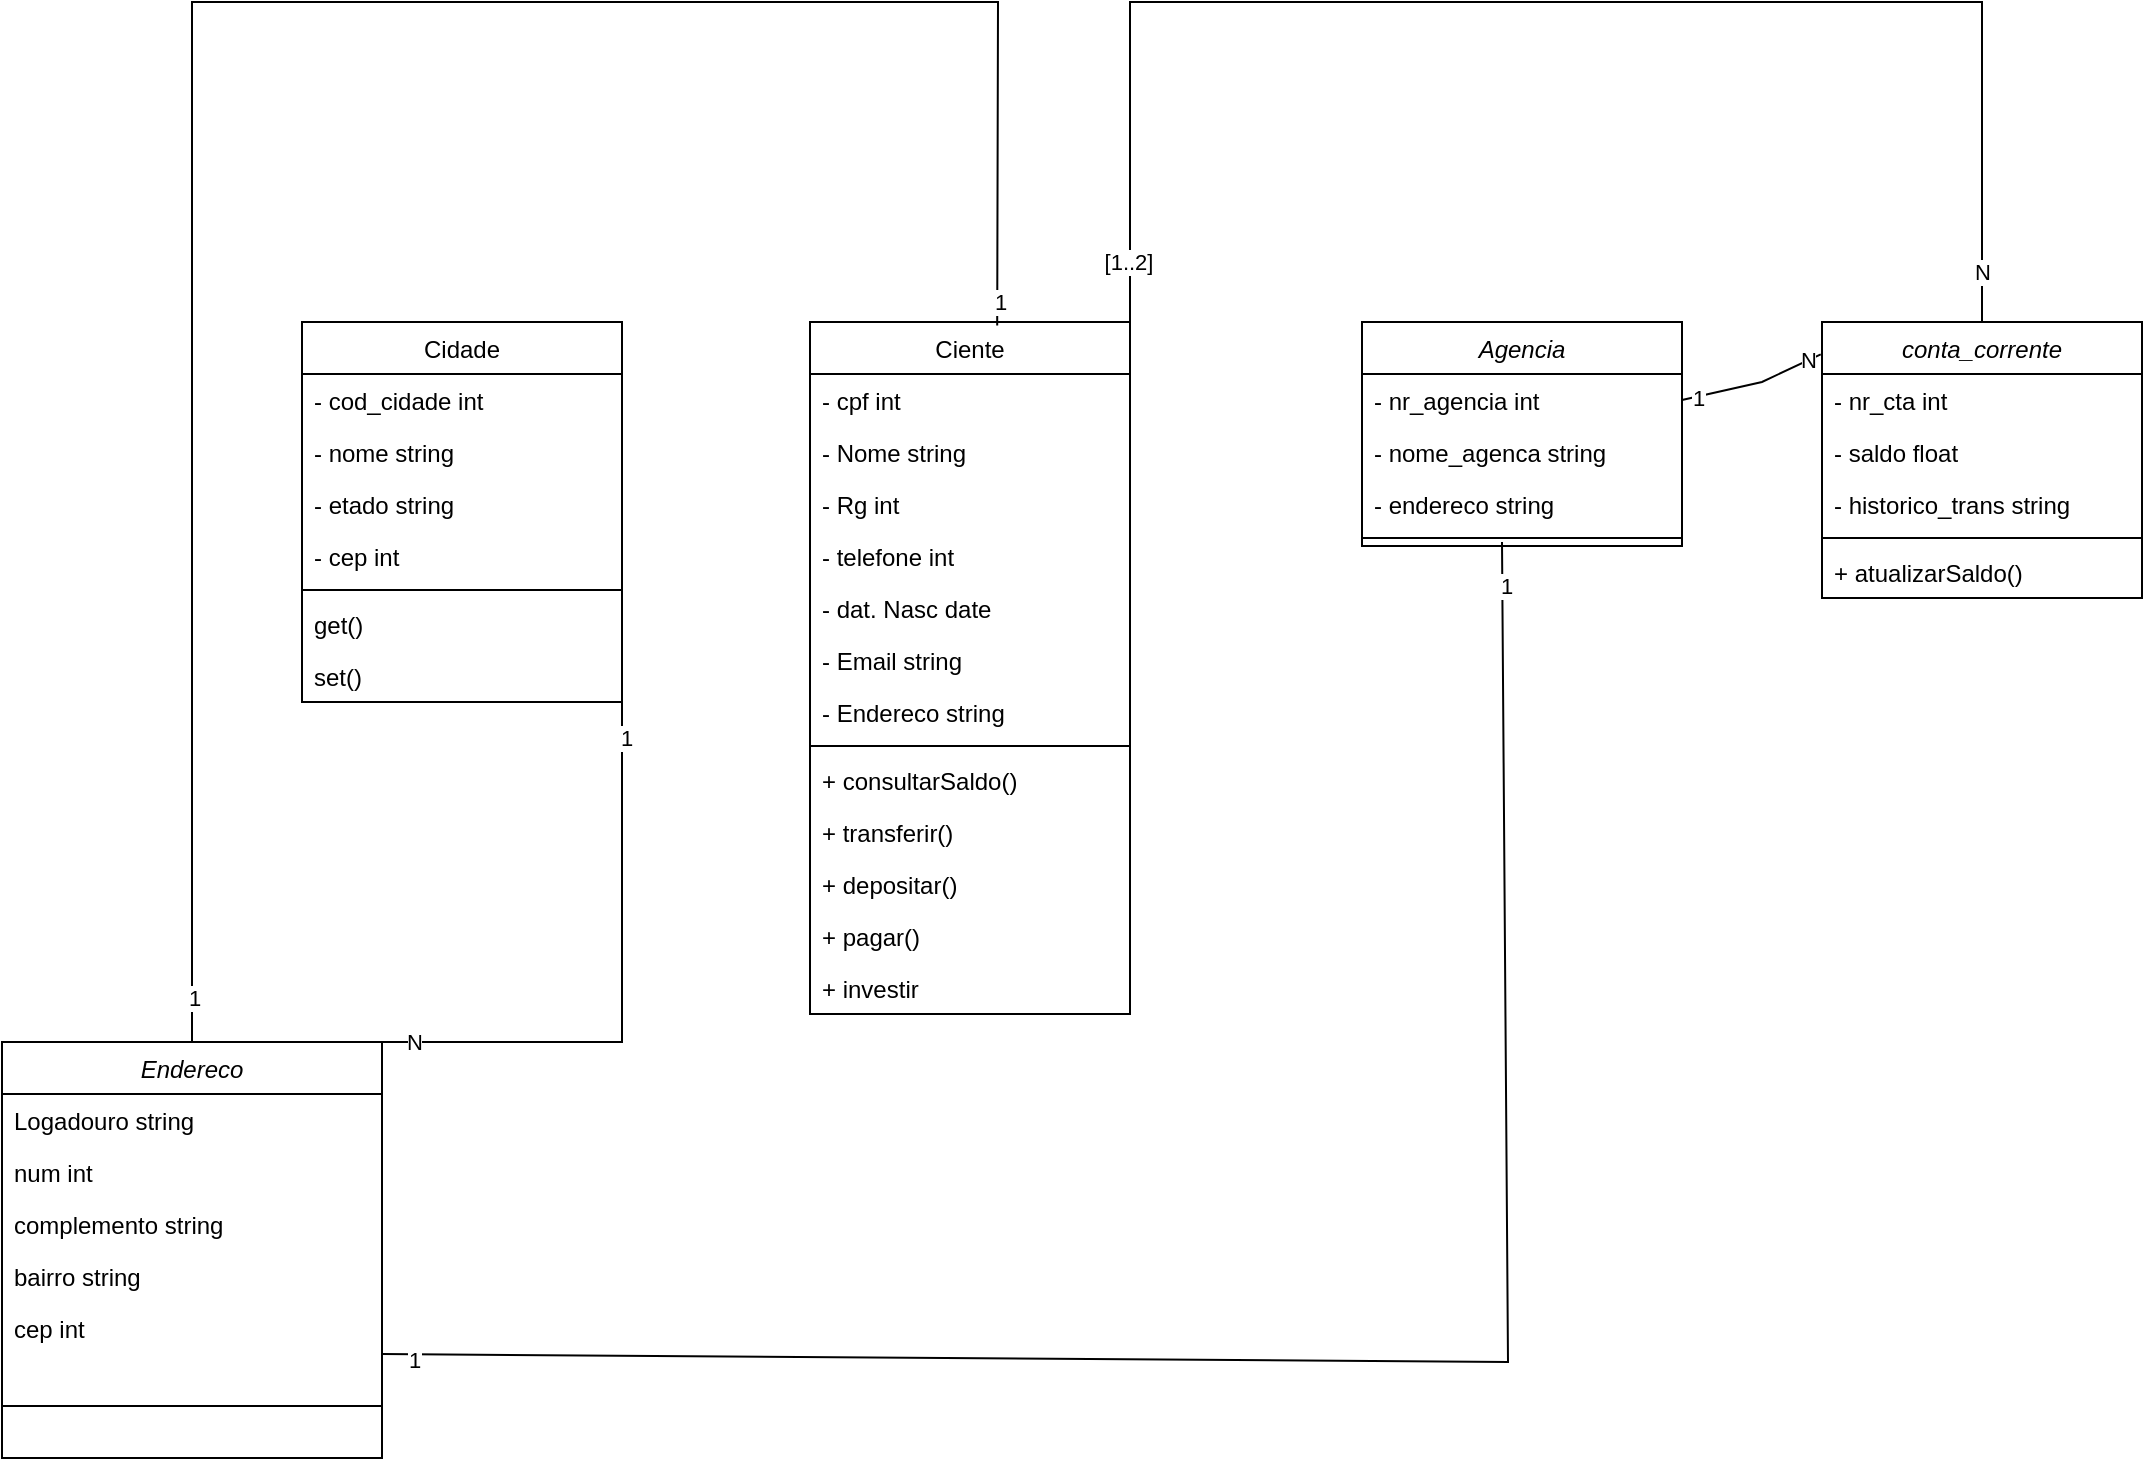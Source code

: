 <mxfile version="19.0.3" type="device"><diagram id="C5RBs43oDa-KdzZeNtuy" name="Page-1"><mxGraphModel dx="2067" dy="784" grid="1" gridSize="10" guides="1" tooltips="1" connect="1" arrows="1" fold="1" page="1" pageScale="1" pageWidth="827" pageHeight="1169" math="0" shadow="0"><root><mxCell id="WIyWlLk6GJQsqaUBKTNV-0"/><mxCell id="WIyWlLk6GJQsqaUBKTNV-1" parent="WIyWlLk6GJQsqaUBKTNV-0"/><mxCell id="zkfFHV4jXpPFQw0GAbJ--6" value="Ciente" style="swimlane;fontStyle=0;align=center;verticalAlign=top;childLayout=stackLayout;horizontal=1;startSize=26;horizontalStack=0;resizeParent=1;resizeLast=0;collapsible=1;marginBottom=0;rounded=0;shadow=0;strokeWidth=1;" parent="WIyWlLk6GJQsqaUBKTNV-1" vertex="1"><mxGeometry x="254" y="360" width="160" height="346" as="geometry"><mxRectangle x="130" y="380" width="160" height="26" as="alternateBounds"/></mxGeometry></mxCell><mxCell id="zkfFHV4jXpPFQw0GAbJ--7" value="- cpf int" style="text;align=left;verticalAlign=top;spacingLeft=4;spacingRight=4;overflow=hidden;rotatable=0;points=[[0,0.5],[1,0.5]];portConstraint=eastwest;" parent="zkfFHV4jXpPFQw0GAbJ--6" vertex="1"><mxGeometry y="26" width="160" height="26" as="geometry"/></mxCell><mxCell id="zkfFHV4jXpPFQw0GAbJ--8" value="- Nome string" style="text;align=left;verticalAlign=top;spacingLeft=4;spacingRight=4;overflow=hidden;rotatable=0;points=[[0,0.5],[1,0.5]];portConstraint=eastwest;rounded=0;shadow=0;html=0;" parent="zkfFHV4jXpPFQw0GAbJ--6" vertex="1"><mxGeometry y="52" width="160" height="26" as="geometry"/></mxCell><mxCell id="mI-W5d86NGTAbw2j-h9x-2" value="- Rg int" style="text;align=left;verticalAlign=top;spacingLeft=4;spacingRight=4;overflow=hidden;rotatable=0;points=[[0,0.5],[1,0.5]];portConstraint=eastwest;rounded=0;shadow=0;html=0;" vertex="1" parent="zkfFHV4jXpPFQw0GAbJ--6"><mxGeometry y="78" width="160" height="26" as="geometry"/></mxCell><mxCell id="mI-W5d86NGTAbw2j-h9x-5" value="- telefone int" style="text;align=left;verticalAlign=top;spacingLeft=4;spacingRight=4;overflow=hidden;rotatable=0;points=[[0,0.5],[1,0.5]];portConstraint=eastwest;rounded=0;shadow=0;html=0;" vertex="1" parent="zkfFHV4jXpPFQw0GAbJ--6"><mxGeometry y="104" width="160" height="26" as="geometry"/></mxCell><mxCell id="mI-W5d86NGTAbw2j-h9x-4" value="- dat. Nasc date" style="text;align=left;verticalAlign=top;spacingLeft=4;spacingRight=4;overflow=hidden;rotatable=0;points=[[0,0.5],[1,0.5]];portConstraint=eastwest;rounded=0;shadow=0;html=0;" vertex="1" parent="zkfFHV4jXpPFQw0GAbJ--6"><mxGeometry y="130" width="160" height="26" as="geometry"/></mxCell><mxCell id="mI-W5d86NGTAbw2j-h9x-3" value="- Email string" style="text;align=left;verticalAlign=top;spacingLeft=4;spacingRight=4;overflow=hidden;rotatable=0;points=[[0,0.5],[1,0.5]];portConstraint=eastwest;rounded=0;shadow=0;html=0;" vertex="1" parent="zkfFHV4jXpPFQw0GAbJ--6"><mxGeometry y="156" width="160" height="26" as="geometry"/></mxCell><mxCell id="mI-W5d86NGTAbw2j-h9x-6" value="- Endereco string" style="text;align=left;verticalAlign=top;spacingLeft=4;spacingRight=4;overflow=hidden;rotatable=0;points=[[0,0.5],[1,0.5]];portConstraint=eastwest;rounded=0;shadow=0;html=0;" vertex="1" parent="zkfFHV4jXpPFQw0GAbJ--6"><mxGeometry y="182" width="160" height="26" as="geometry"/></mxCell><mxCell id="zkfFHV4jXpPFQw0GAbJ--9" value="" style="line;html=1;strokeWidth=1;align=left;verticalAlign=middle;spacingTop=-1;spacingLeft=3;spacingRight=3;rotatable=0;labelPosition=right;points=[];portConstraint=eastwest;" parent="zkfFHV4jXpPFQw0GAbJ--6" vertex="1"><mxGeometry y="208" width="160" height="8" as="geometry"/></mxCell><mxCell id="zkfFHV4jXpPFQw0GAbJ--11" value="+ consultarSaldo()" style="text;align=left;verticalAlign=top;spacingLeft=4;spacingRight=4;overflow=hidden;rotatable=0;points=[[0,0.5],[1,0.5]];portConstraint=eastwest;" parent="zkfFHV4jXpPFQw0GAbJ--6" vertex="1"><mxGeometry y="216" width="160" height="26" as="geometry"/></mxCell><mxCell id="mI-W5d86NGTAbw2j-h9x-10" value="+ transferir()" style="text;align=left;verticalAlign=top;spacingLeft=4;spacingRight=4;overflow=hidden;rotatable=0;points=[[0,0.5],[1,0.5]];portConstraint=eastwest;" vertex="1" parent="zkfFHV4jXpPFQw0GAbJ--6"><mxGeometry y="242" width="160" height="26" as="geometry"/></mxCell><mxCell id="mI-W5d86NGTAbw2j-h9x-11" value="+ depositar()" style="text;align=left;verticalAlign=top;spacingLeft=4;spacingRight=4;overflow=hidden;rotatable=0;points=[[0,0.5],[1,0.5]];portConstraint=eastwest;" vertex="1" parent="zkfFHV4jXpPFQw0GAbJ--6"><mxGeometry y="268" width="160" height="26" as="geometry"/></mxCell><mxCell id="mI-W5d86NGTAbw2j-h9x-12" value="+ pagar()" style="text;align=left;verticalAlign=top;spacingLeft=4;spacingRight=4;overflow=hidden;rotatable=0;points=[[0,0.5],[1,0.5]];portConstraint=eastwest;" vertex="1" parent="zkfFHV4jXpPFQw0GAbJ--6"><mxGeometry y="294" width="160" height="26" as="geometry"/></mxCell><mxCell id="mI-W5d86NGTAbw2j-h9x-13" value="+ investir" style="text;align=left;verticalAlign=top;spacingLeft=4;spacingRight=4;overflow=hidden;rotatable=0;points=[[0,0.5],[1,0.5]];portConstraint=eastwest;" vertex="1" parent="zkfFHV4jXpPFQw0GAbJ--6"><mxGeometry y="320" width="160" height="26" as="geometry"/></mxCell><mxCell id="zkfFHV4jXpPFQw0GAbJ--13" value="Cidade" style="swimlane;fontStyle=0;align=center;verticalAlign=top;childLayout=stackLayout;horizontal=1;startSize=26;horizontalStack=0;resizeParent=1;resizeLast=0;collapsible=1;marginBottom=0;rounded=0;shadow=0;strokeWidth=1;" parent="WIyWlLk6GJQsqaUBKTNV-1" vertex="1"><mxGeometry y="360" width="160" height="190" as="geometry"><mxRectangle x="330" y="360" width="170" height="26" as="alternateBounds"/></mxGeometry></mxCell><mxCell id="zkfFHV4jXpPFQw0GAbJ--14" value="- cod_cidade int&#10;" style="text;align=left;verticalAlign=top;spacingLeft=4;spacingRight=4;overflow=hidden;rotatable=0;points=[[0,0.5],[1,0.5]];portConstraint=eastwest;" parent="zkfFHV4jXpPFQw0GAbJ--13" vertex="1"><mxGeometry y="26" width="160" height="26" as="geometry"/></mxCell><mxCell id="mI-W5d86NGTAbw2j-h9x-7" value="- nome string" style="text;align=left;verticalAlign=top;spacingLeft=4;spacingRight=4;overflow=hidden;rotatable=0;points=[[0,0.5],[1,0.5]];portConstraint=eastwest;" vertex="1" parent="zkfFHV4jXpPFQw0GAbJ--13"><mxGeometry y="52" width="160" height="26" as="geometry"/></mxCell><mxCell id="mI-W5d86NGTAbw2j-h9x-9" value="- etado string" style="text;align=left;verticalAlign=top;spacingLeft=4;spacingRight=4;overflow=hidden;rotatable=0;points=[[0,0.5],[1,0.5]];portConstraint=eastwest;" vertex="1" parent="zkfFHV4jXpPFQw0GAbJ--13"><mxGeometry y="78" width="160" height="26" as="geometry"/></mxCell><mxCell id="mI-W5d86NGTAbw2j-h9x-8" value="- cep int" style="text;align=left;verticalAlign=top;spacingLeft=4;spacingRight=4;overflow=hidden;rotatable=0;points=[[0,0.5],[1,0.5]];portConstraint=eastwest;" vertex="1" parent="zkfFHV4jXpPFQw0GAbJ--13"><mxGeometry y="104" width="160" height="26" as="geometry"/></mxCell><mxCell id="zkfFHV4jXpPFQw0GAbJ--15" value="" style="line;html=1;strokeWidth=1;align=left;verticalAlign=middle;spacingTop=-1;spacingLeft=3;spacingRight=3;rotatable=0;labelPosition=right;points=[];portConstraint=eastwest;" parent="zkfFHV4jXpPFQw0GAbJ--13" vertex="1"><mxGeometry y="130" width="160" height="8" as="geometry"/></mxCell><mxCell id="mI-W5d86NGTAbw2j-h9x-14" value="get()" style="text;align=left;verticalAlign=top;spacingLeft=4;spacingRight=4;overflow=hidden;rotatable=0;points=[[0,0.5],[1,0.5]];portConstraint=eastwest;" vertex="1" parent="zkfFHV4jXpPFQw0GAbJ--13"><mxGeometry y="138" width="160" height="26" as="geometry"/></mxCell><mxCell id="mI-W5d86NGTAbw2j-h9x-15" value="set()" style="text;align=left;verticalAlign=top;spacingLeft=4;spacingRight=4;overflow=hidden;rotatable=0;points=[[0,0.5],[1,0.5]];portConstraint=eastwest;" vertex="1" parent="zkfFHV4jXpPFQw0GAbJ--13"><mxGeometry y="164" width="160" height="26" as="geometry"/></mxCell><mxCell id="mI-W5d86NGTAbw2j-h9x-16" value="Agencia" style="swimlane;fontStyle=2;align=center;verticalAlign=top;childLayout=stackLayout;horizontal=1;startSize=26;horizontalStack=0;resizeParent=1;resizeLast=0;collapsible=1;marginBottom=0;rounded=0;shadow=0;strokeWidth=1;" vertex="1" parent="WIyWlLk6GJQsqaUBKTNV-1"><mxGeometry x="530" y="360" width="160" height="112" as="geometry"><mxRectangle x="230" y="140" width="160" height="26" as="alternateBounds"/></mxGeometry></mxCell><mxCell id="mI-W5d86NGTAbw2j-h9x-17" value="- nr_agencia int" style="text;align=left;verticalAlign=top;spacingLeft=4;spacingRight=4;overflow=hidden;rotatable=0;points=[[0,0.5],[1,0.5]];portConstraint=eastwest;" vertex="1" parent="mI-W5d86NGTAbw2j-h9x-16"><mxGeometry y="26" width="160" height="26" as="geometry"/></mxCell><mxCell id="mI-W5d86NGTAbw2j-h9x-21" value="- nome_agenca string" style="text;align=left;verticalAlign=top;spacingLeft=4;spacingRight=4;overflow=hidden;rotatable=0;points=[[0,0.5],[1,0.5]];portConstraint=eastwest;" vertex="1" parent="mI-W5d86NGTAbw2j-h9x-16"><mxGeometry y="52" width="160" height="26" as="geometry"/></mxCell><mxCell id="mI-W5d86NGTAbw2j-h9x-35" value="- endereco string" style="text;align=left;verticalAlign=top;spacingLeft=4;spacingRight=4;overflow=hidden;rotatable=0;points=[[0,0.5],[1,0.5]];portConstraint=eastwest;" vertex="1" parent="mI-W5d86NGTAbw2j-h9x-16"><mxGeometry y="78" width="160" height="26" as="geometry"/></mxCell><mxCell id="mI-W5d86NGTAbw2j-h9x-18" value="" style="line;html=1;strokeWidth=1;align=left;verticalAlign=middle;spacingTop=-1;spacingLeft=3;spacingRight=3;rotatable=0;labelPosition=right;points=[];portConstraint=eastwest;" vertex="1" parent="mI-W5d86NGTAbw2j-h9x-16"><mxGeometry y="104" width="160" height="8" as="geometry"/></mxCell><mxCell id="mI-W5d86NGTAbw2j-h9x-29" value="conta_corrente" style="swimlane;fontStyle=2;align=center;verticalAlign=top;childLayout=stackLayout;horizontal=1;startSize=26;horizontalStack=0;resizeParent=1;resizeLast=0;collapsible=1;marginBottom=0;rounded=0;shadow=0;strokeWidth=1;" vertex="1" parent="WIyWlLk6GJQsqaUBKTNV-1"><mxGeometry x="760" y="360" width="160" height="138" as="geometry"><mxRectangle x="230" y="140" width="160" height="26" as="alternateBounds"/></mxGeometry></mxCell><mxCell id="mI-W5d86NGTAbw2j-h9x-30" value="- nr_cta int" style="text;align=left;verticalAlign=top;spacingLeft=4;spacingRight=4;overflow=hidden;rotatable=0;points=[[0,0.5],[1,0.5]];portConstraint=eastwest;" vertex="1" parent="mI-W5d86NGTAbw2j-h9x-29"><mxGeometry y="26" width="160" height="26" as="geometry"/></mxCell><mxCell id="mI-W5d86NGTAbw2j-h9x-33" value="- saldo float" style="text;align=left;verticalAlign=top;spacingLeft=4;spacingRight=4;overflow=hidden;rotatable=0;points=[[0,0.5],[1,0.5]];portConstraint=eastwest;" vertex="1" parent="mI-W5d86NGTAbw2j-h9x-29"><mxGeometry y="52" width="160" height="26" as="geometry"/></mxCell><mxCell id="mI-W5d86NGTAbw2j-h9x-34" value="- historico_trans string" style="text;align=left;verticalAlign=top;spacingLeft=4;spacingRight=4;overflow=hidden;rotatable=0;points=[[0,0.5],[1,0.5]];portConstraint=eastwest;" vertex="1" parent="mI-W5d86NGTAbw2j-h9x-29"><mxGeometry y="78" width="160" height="26" as="geometry"/></mxCell><mxCell id="mI-W5d86NGTAbw2j-h9x-31" value="" style="line;html=1;strokeWidth=1;align=left;verticalAlign=middle;spacingTop=-1;spacingLeft=3;spacingRight=3;rotatable=0;labelPosition=right;points=[];portConstraint=eastwest;" vertex="1" parent="mI-W5d86NGTAbw2j-h9x-29"><mxGeometry y="104" width="160" height="8" as="geometry"/></mxCell><mxCell id="mI-W5d86NGTAbw2j-h9x-32" value="+ atualizarSaldo()" style="text;align=left;verticalAlign=top;spacingLeft=4;spacingRight=4;overflow=hidden;rotatable=0;points=[[0,0.5],[1,0.5]];portConstraint=eastwest;" vertex="1" parent="mI-W5d86NGTAbw2j-h9x-29"><mxGeometry y="112" width="160" height="26" as="geometry"/></mxCell><mxCell id="mI-W5d86NGTAbw2j-h9x-39" value="" style="endArrow=none;html=1;rounded=0;exitX=1;exitY=0.5;exitDx=0;exitDy=0;entryX=-0.004;entryY=0.117;entryDx=0;entryDy=0;entryPerimeter=0;" edge="1" parent="WIyWlLk6GJQsqaUBKTNV-1" source="mI-W5d86NGTAbw2j-h9x-17" target="mI-W5d86NGTAbw2j-h9x-29"><mxGeometry width="50" height="50" relative="1" as="geometry"><mxPoint x="700" y="460" as="sourcePoint"/><mxPoint x="750" y="410" as="targetPoint"/><Array as="points"><mxPoint x="730" y="390"/></Array></mxGeometry></mxCell><mxCell id="mI-W5d86NGTAbw2j-h9x-57" value="1" style="edgeLabel;html=1;align=center;verticalAlign=middle;resizable=0;points=[];" vertex="1" connectable="0" parent="mI-W5d86NGTAbw2j-h9x-39"><mxGeometry x="-0.781" y="-1" relative="1" as="geometry"><mxPoint as="offset"/></mxGeometry></mxCell><mxCell id="mI-W5d86NGTAbw2j-h9x-58" value="N" style="edgeLabel;html=1;align=center;verticalAlign=middle;resizable=0;points=[];" vertex="1" connectable="0" parent="mI-W5d86NGTAbw2j-h9x-39"><mxGeometry x="0.808" relative="1" as="geometry"><mxPoint as="offset"/></mxGeometry></mxCell><mxCell id="mI-W5d86NGTAbw2j-h9x-42" value="Endereco" style="swimlane;fontStyle=2;align=center;verticalAlign=top;childLayout=stackLayout;horizontal=1;startSize=26;horizontalStack=0;resizeParent=1;resizeLast=0;collapsible=1;marginBottom=0;rounded=0;shadow=0;strokeWidth=1;" vertex="1" parent="WIyWlLk6GJQsqaUBKTNV-1"><mxGeometry x="-150" y="720" width="190" height="208" as="geometry"><mxRectangle x="230" y="140" width="160" height="26" as="alternateBounds"/></mxGeometry></mxCell><mxCell id="mI-W5d86NGTAbw2j-h9x-46" value="Logadouro string" style="text;align=left;verticalAlign=top;spacingLeft=4;spacingRight=4;overflow=hidden;rotatable=0;points=[[0,0.5],[1,0.5]];portConstraint=eastwest;" vertex="1" parent="mI-W5d86NGTAbw2j-h9x-42"><mxGeometry y="26" width="190" height="26" as="geometry"/></mxCell><mxCell id="mI-W5d86NGTAbw2j-h9x-45" value="num int" style="text;align=left;verticalAlign=top;spacingLeft=4;spacingRight=4;overflow=hidden;rotatable=0;points=[[0,0.5],[1,0.5]];portConstraint=eastwest;" vertex="1" parent="mI-W5d86NGTAbw2j-h9x-42"><mxGeometry y="52" width="190" height="26" as="geometry"/></mxCell><mxCell id="mI-W5d86NGTAbw2j-h9x-47" value="complemento string" style="text;align=left;verticalAlign=top;spacingLeft=4;spacingRight=4;overflow=hidden;rotatable=0;points=[[0,0.5],[1,0.5]];portConstraint=eastwest;" vertex="1" parent="mI-W5d86NGTAbw2j-h9x-42"><mxGeometry y="78" width="190" height="26" as="geometry"/></mxCell><mxCell id="mI-W5d86NGTAbw2j-h9x-48" value="bairro string" style="text;align=left;verticalAlign=top;spacingLeft=4;spacingRight=4;overflow=hidden;rotatable=0;points=[[0,0.5],[1,0.5]];portConstraint=eastwest;" vertex="1" parent="mI-W5d86NGTAbw2j-h9x-42"><mxGeometry y="104" width="190" height="26" as="geometry"/></mxCell><mxCell id="mI-W5d86NGTAbw2j-h9x-50" value="cep int" style="text;align=left;verticalAlign=top;spacingLeft=4;spacingRight=4;overflow=hidden;rotatable=0;points=[[0,0.5],[1,0.5]];portConstraint=eastwest;" vertex="1" parent="mI-W5d86NGTAbw2j-h9x-42"><mxGeometry y="130" width="190" height="26" as="geometry"/></mxCell><mxCell id="mI-W5d86NGTAbw2j-h9x-44" value="" style="line;html=1;strokeWidth=1;align=left;verticalAlign=middle;spacingTop=-1;spacingLeft=3;spacingRight=3;rotatable=0;labelPosition=right;points=[];portConstraint=eastwest;" vertex="1" parent="mI-W5d86NGTAbw2j-h9x-42"><mxGeometry y="156" width="190" height="52" as="geometry"/></mxCell><mxCell id="mI-W5d86NGTAbw2j-h9x-51" value="" style="endArrow=none;html=1;rounded=0;exitX=0.5;exitY=0;exitDx=0;exitDy=0;entryX=0.585;entryY=0.005;entryDx=0;entryDy=0;entryPerimeter=0;" edge="1" parent="WIyWlLk6GJQsqaUBKTNV-1" source="mI-W5d86NGTAbw2j-h9x-42" target="zkfFHV4jXpPFQw0GAbJ--6"><mxGeometry width="50" height="50" relative="1" as="geometry"><mxPoint x="170" y="760" as="sourcePoint"/><mxPoint x="350" y="350" as="targetPoint"/><Array as="points"><mxPoint x="-55" y="200"/><mxPoint x="348" y="200"/></Array></mxGeometry></mxCell><mxCell id="mI-W5d86NGTAbw2j-h9x-52" value="1" style="edgeLabel;html=1;align=center;verticalAlign=middle;resizable=0;points=[];" vertex="1" connectable="0" parent="mI-W5d86NGTAbw2j-h9x-51"><mxGeometry x="-0.959" y="-1" relative="1" as="geometry"><mxPoint as="offset"/></mxGeometry></mxCell><mxCell id="mI-W5d86NGTAbw2j-h9x-53" value="1" style="edgeLabel;html=1;align=center;verticalAlign=middle;resizable=0;points=[];" vertex="1" connectable="0" parent="mI-W5d86NGTAbw2j-h9x-51"><mxGeometry x="0.977" y="1" relative="1" as="geometry"><mxPoint as="offset"/></mxGeometry></mxCell><mxCell id="mI-W5d86NGTAbw2j-h9x-54" value="" style="endArrow=none;html=1;rounded=0;exitX=1;exitY=0.75;exitDx=0;exitDy=0;" edge="1" parent="WIyWlLk6GJQsqaUBKTNV-1" source="mI-W5d86NGTAbw2j-h9x-42"><mxGeometry width="50" height="50" relative="1" as="geometry"><mxPoint x="120" y="880" as="sourcePoint"/><mxPoint x="600" y="470" as="targetPoint"/><Array as="points"><mxPoint x="603" y="880"/></Array></mxGeometry></mxCell><mxCell id="mI-W5d86NGTAbw2j-h9x-55" value="1" style="edgeLabel;html=1;align=center;verticalAlign=middle;resizable=0;points=[];" vertex="1" connectable="0" parent="mI-W5d86NGTAbw2j-h9x-54"><mxGeometry x="-0.967" y="-3" relative="1" as="geometry"><mxPoint as="offset"/></mxGeometry></mxCell><mxCell id="mI-W5d86NGTAbw2j-h9x-56" value="1" style="edgeLabel;html=1;align=center;verticalAlign=middle;resizable=0;points=[];" vertex="1" connectable="0" parent="mI-W5d86NGTAbw2j-h9x-54"><mxGeometry x="0.955" y="-2" relative="1" as="geometry"><mxPoint as="offset"/></mxGeometry></mxCell><mxCell id="mI-W5d86NGTAbw2j-h9x-59" value="" style="endArrow=none;html=1;rounded=0;entryX=0.5;entryY=0;entryDx=0;entryDy=0;exitX=1;exitY=0;exitDx=0;exitDy=0;" edge="1" parent="WIyWlLk6GJQsqaUBKTNV-1" source="zkfFHV4jXpPFQw0GAbJ--6" target="mI-W5d86NGTAbw2j-h9x-29"><mxGeometry width="50" height="50" relative="1" as="geometry"><mxPoint x="760" y="400" as="sourcePoint"/><mxPoint x="810" y="350" as="targetPoint"/><Array as="points"><mxPoint x="414" y="200"/><mxPoint x="620" y="200"/><mxPoint x="840" y="200"/></Array></mxGeometry></mxCell><mxCell id="mI-W5d86NGTAbw2j-h9x-60" value="[1..2]" style="edgeLabel;html=1;align=center;verticalAlign=middle;resizable=0;points=[];" vertex="1" connectable="0" parent="mI-W5d86NGTAbw2j-h9x-59"><mxGeometry x="-0.918" y="1" relative="1" as="geometry"><mxPoint as="offset"/></mxGeometry></mxCell><mxCell id="mI-W5d86NGTAbw2j-h9x-61" value="N" style="edgeLabel;html=1;align=center;verticalAlign=middle;resizable=0;points=[];" vertex="1" connectable="0" parent="mI-W5d86NGTAbw2j-h9x-59"><mxGeometry x="0.931" relative="1" as="geometry"><mxPoint as="offset"/></mxGeometry></mxCell><mxCell id="mI-W5d86NGTAbw2j-h9x-62" value="" style="endArrow=none;html=1;rounded=0;exitX=0.75;exitY=0;exitDx=0;exitDy=0;entryX=1;entryY=0.5;entryDx=0;entryDy=0;" edge="1" parent="WIyWlLk6GJQsqaUBKTNV-1" source="mI-W5d86NGTAbw2j-h9x-42" target="mI-W5d86NGTAbw2j-h9x-15"><mxGeometry width="50" height="50" relative="1" as="geometry"><mxPoint x="450" y="760" as="sourcePoint"/><mxPoint x="500" y="710" as="targetPoint"/><Array as="points"><mxPoint x="160" y="720"/></Array></mxGeometry></mxCell><mxCell id="mI-W5d86NGTAbw2j-h9x-63" value="N" style="edgeLabel;html=1;align=center;verticalAlign=middle;resizable=0;points=[];" vertex="1" connectable="0" parent="mI-W5d86NGTAbw2j-h9x-62"><mxGeometry x="-0.643" relative="1" as="geometry"><mxPoint x="1" as="offset"/></mxGeometry></mxCell><mxCell id="mI-W5d86NGTAbw2j-h9x-64" value="1" style="edgeLabel;html=1;align=center;verticalAlign=middle;resizable=0;points=[];" vertex="1" connectable="0" parent="mI-W5d86NGTAbw2j-h9x-62"><mxGeometry x="0.823" y="-2" relative="1" as="geometry"><mxPoint as="offset"/></mxGeometry></mxCell></root></mxGraphModel></diagram></mxfile>